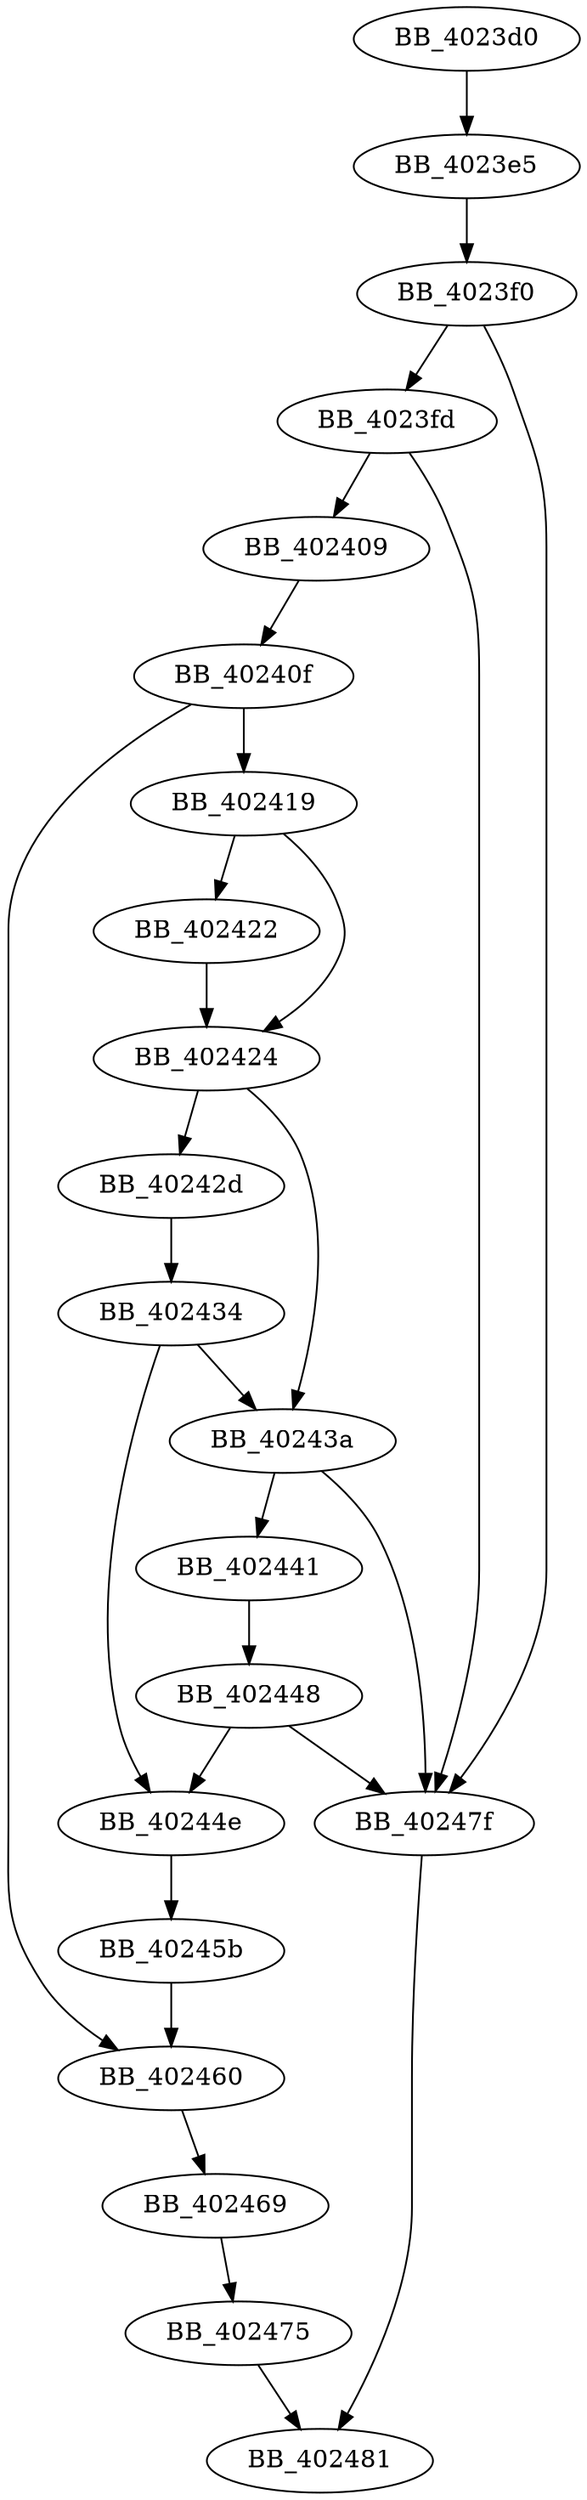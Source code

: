 DiGraph __onexit_nolock{
BB_4023d0->BB_4023e5
BB_4023e5->BB_4023f0
BB_4023f0->BB_4023fd
BB_4023f0->BB_40247f
BB_4023fd->BB_402409
BB_4023fd->BB_40247f
BB_402409->BB_40240f
BB_40240f->BB_402419
BB_40240f->BB_402460
BB_402419->BB_402422
BB_402419->BB_402424
BB_402422->BB_402424
BB_402424->BB_40242d
BB_402424->BB_40243a
BB_40242d->BB_402434
BB_402434->BB_40243a
BB_402434->BB_40244e
BB_40243a->BB_402441
BB_40243a->BB_40247f
BB_402441->BB_402448
BB_402448->BB_40244e
BB_402448->BB_40247f
BB_40244e->BB_40245b
BB_40245b->BB_402460
BB_402460->BB_402469
BB_402469->BB_402475
BB_402475->BB_402481
BB_40247f->BB_402481
}

